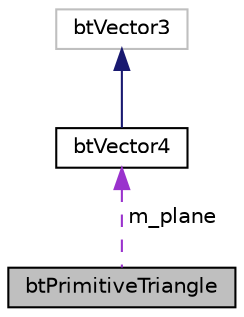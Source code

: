 digraph "btPrimitiveTriangle"
{
  edge [fontname="Helvetica",fontsize="10",labelfontname="Helvetica",labelfontsize="10"];
  node [fontname="Helvetica",fontsize="10",shape=record];
  Node1 [label="btPrimitiveTriangle",height=0.2,width=0.4,color="black", fillcolor="grey75", style="filled", fontcolor="black"];
  Node2 -> Node1 [dir="back",color="darkorchid3",fontsize="10",style="dashed",label=" m_plane" ];
  Node2 [label="btVector4",height=0.2,width=0.4,color="black", fillcolor="white", style="filled",URL="$classbt_vector4.html"];
  Node3 -> Node2 [dir="back",color="midnightblue",fontsize="10",style="solid"];
  Node3 [label="btVector3",height=0.2,width=0.4,color="grey75", fillcolor="white", style="filled"];
}

